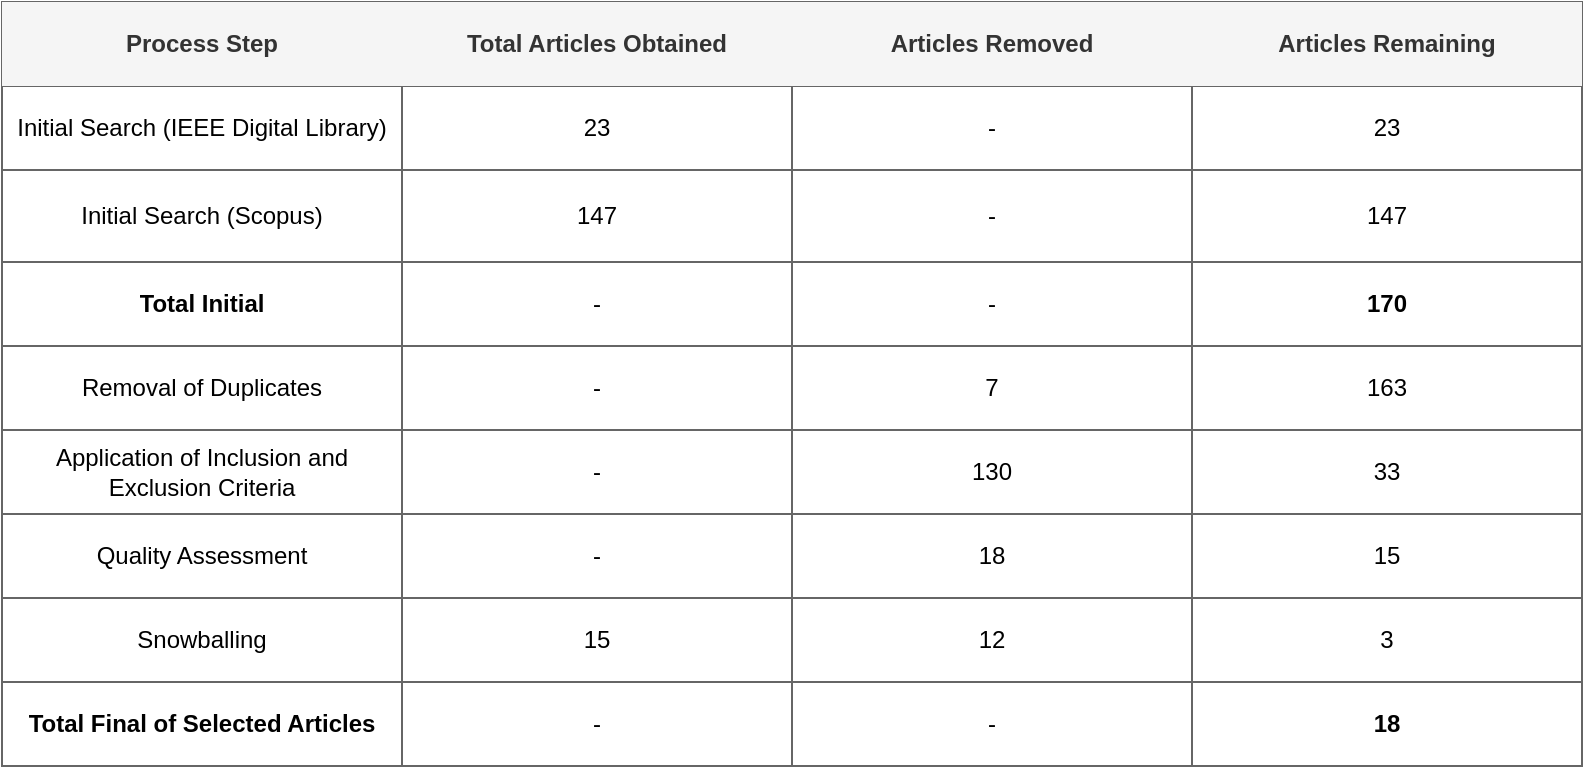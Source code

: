 <mxfile version="26.1.0">
  <diagram name="Page-1" id="bd83a815-5ea8-2e97-e5ec-87c9f400f2fa">
    <mxGraphModel dx="1909" dy="1104" grid="1" gridSize="10" guides="1" tooltips="1" connect="1" arrows="1" fold="1" page="1" pageScale="1.5" pageWidth="1169" pageHeight="826" background="none" math="0" shadow="0">
      <root>
        <mxCell id="0" style=";html=1;" />
        <mxCell id="1" style=";html=1;" parent="0" />
        <mxCell id="O6ogXb1hOBlFaWI-pdaY-1" value="" style="shape=table;startSize=0;container=1;collapsible=0;childLayout=tableLayout;strokeWidth=1;strokeColor=light-dark(#666666, #ededed);swimlaneLine=1;" vertex="1" parent="1">
          <mxGeometry x="920" y="520" width="790" height="382" as="geometry" />
        </mxCell>
        <mxCell id="O6ogXb1hOBlFaWI-pdaY-2" value="" style="shape=tableRow;horizontal=0;startSize=0;swimlaneHead=0;swimlaneBody=0;strokeColor=inherit;top=0;left=0;bottom=0;right=0;collapsible=0;dropTarget=0;fillColor=none;points=[[0,0.5],[1,0.5]];portConstraint=eastwest;" vertex="1" parent="O6ogXb1hOBlFaWI-pdaY-1">
          <mxGeometry width="790" height="42" as="geometry" />
        </mxCell>
        <mxCell id="O6ogXb1hOBlFaWI-pdaY-3" value="Process Step" style="shape=partialRectangle;html=1;whiteSpace=wrap;connectable=0;strokeColor=#666666;overflow=hidden;fillColor=#f5f5f5;top=0;left=0;bottom=0;right=0;pointerEvents=1;fontStyle=1;strokeWidth=2;fontColor=#333333;" vertex="1" parent="O6ogXb1hOBlFaWI-pdaY-2">
          <mxGeometry width="200" height="42" as="geometry">
            <mxRectangle width="200" height="42" as="alternateBounds" />
          </mxGeometry>
        </mxCell>
        <mxCell id="O6ogXb1hOBlFaWI-pdaY-4" value="Total Articles Obtained" style="shape=partialRectangle;html=1;whiteSpace=wrap;connectable=0;strokeColor=#666666;overflow=hidden;fillColor=#f5f5f5;top=0;left=0;bottom=0;right=0;pointerEvents=1;fontStyle=1;strokeWidth=2;fontColor=#333333;" vertex="1" parent="O6ogXb1hOBlFaWI-pdaY-2">
          <mxGeometry x="200" width="195" height="42" as="geometry">
            <mxRectangle width="195" height="42" as="alternateBounds" />
          </mxGeometry>
        </mxCell>
        <mxCell id="O6ogXb1hOBlFaWI-pdaY-5" value="Articles Removed" style="shape=partialRectangle;html=1;whiteSpace=wrap;connectable=0;overflow=hidden;top=0;left=0;bottom=0;right=0;pointerEvents=1;fontStyle=1;strokeWidth=2;fillColor=#f5f5f5;strokeColor=#666666;fontColor=#333333;" vertex="1" parent="O6ogXb1hOBlFaWI-pdaY-2">
          <mxGeometry x="395" width="200" height="42" as="geometry">
            <mxRectangle width="200" height="42" as="alternateBounds" />
          </mxGeometry>
        </mxCell>
        <mxCell id="O6ogXb1hOBlFaWI-pdaY-6" value="Articles Remaining" style="shape=partialRectangle;html=1;whiteSpace=wrap;connectable=0;overflow=hidden;top=0;left=0;bottom=0;right=0;pointerEvents=1;strokeWidth=2;fillColor=#f5f5f5;fontColor=#333333;strokeColor=#666666;fontStyle=1" vertex="1" parent="O6ogXb1hOBlFaWI-pdaY-2">
          <mxGeometry x="595" width="195" height="42" as="geometry">
            <mxRectangle width="195" height="42" as="alternateBounds" />
          </mxGeometry>
        </mxCell>
        <mxCell id="O6ogXb1hOBlFaWI-pdaY-7" value="" style="shape=tableRow;horizontal=0;startSize=0;swimlaneHead=0;swimlaneBody=0;strokeColor=inherit;top=0;left=0;bottom=0;right=0;collapsible=0;dropTarget=0;fillColor=none;points=[[0,0.5],[1,0.5]];portConstraint=eastwest;" vertex="1" parent="O6ogXb1hOBlFaWI-pdaY-1">
          <mxGeometry y="42" width="790" height="42" as="geometry" />
        </mxCell>
        <mxCell id="O6ogXb1hOBlFaWI-pdaY-8" value="Initial Search (IEEE Digital Library)" style="shape=partialRectangle;html=1;whiteSpace=wrap;connectable=0;strokeColor=inherit;overflow=hidden;fillColor=none;top=0;left=0;bottom=0;right=0;pointerEvents=1;" vertex="1" parent="O6ogXb1hOBlFaWI-pdaY-7">
          <mxGeometry width="200" height="42" as="geometry">
            <mxRectangle width="200" height="42" as="alternateBounds" />
          </mxGeometry>
        </mxCell>
        <mxCell id="O6ogXb1hOBlFaWI-pdaY-9" value="23" style="shape=partialRectangle;html=1;whiteSpace=wrap;connectable=0;strokeColor=inherit;overflow=hidden;fillColor=none;top=0;left=0;bottom=0;right=0;pointerEvents=1;" vertex="1" parent="O6ogXb1hOBlFaWI-pdaY-7">
          <mxGeometry x="200" width="195" height="42" as="geometry">
            <mxRectangle width="195" height="42" as="alternateBounds" />
          </mxGeometry>
        </mxCell>
        <mxCell id="O6ogXb1hOBlFaWI-pdaY-10" value="-" style="shape=partialRectangle;html=1;whiteSpace=wrap;connectable=0;strokeColor=inherit;overflow=hidden;fillColor=none;top=0;left=0;bottom=0;right=0;pointerEvents=1;" vertex="1" parent="O6ogXb1hOBlFaWI-pdaY-7">
          <mxGeometry x="395" width="200" height="42" as="geometry">
            <mxRectangle width="200" height="42" as="alternateBounds" />
          </mxGeometry>
        </mxCell>
        <mxCell id="O6ogXb1hOBlFaWI-pdaY-11" value="23" style="shape=partialRectangle;html=1;whiteSpace=wrap;connectable=0;strokeColor=inherit;overflow=hidden;fillColor=none;top=0;left=0;bottom=0;right=0;pointerEvents=1;" vertex="1" parent="O6ogXb1hOBlFaWI-pdaY-7">
          <mxGeometry x="595" width="195" height="42" as="geometry">
            <mxRectangle width="195" height="42" as="alternateBounds" />
          </mxGeometry>
        </mxCell>
        <mxCell id="O6ogXb1hOBlFaWI-pdaY-12" value="" style="shape=tableRow;horizontal=0;startSize=0;swimlaneHead=0;swimlaneBody=0;strokeColor=inherit;top=0;left=0;bottom=0;right=0;collapsible=0;dropTarget=0;fillColor=none;points=[[0,0.5],[1,0.5]];portConstraint=eastwest;" vertex="1" parent="O6ogXb1hOBlFaWI-pdaY-1">
          <mxGeometry y="84" width="790" height="46" as="geometry" />
        </mxCell>
        <mxCell id="O6ogXb1hOBlFaWI-pdaY-13" value="Initial Search (Scopus)" style="shape=partialRectangle;html=1;whiteSpace=wrap;connectable=0;strokeColor=inherit;overflow=hidden;fillColor=none;top=0;left=0;bottom=0;right=0;pointerEvents=1;" vertex="1" parent="O6ogXb1hOBlFaWI-pdaY-12">
          <mxGeometry width="200" height="46" as="geometry">
            <mxRectangle width="200" height="46" as="alternateBounds" />
          </mxGeometry>
        </mxCell>
        <mxCell id="O6ogXb1hOBlFaWI-pdaY-14" value="147" style="shape=partialRectangle;html=1;whiteSpace=wrap;connectable=0;strokeColor=inherit;overflow=hidden;fillColor=none;top=0;left=0;bottom=0;right=0;pointerEvents=1;" vertex="1" parent="O6ogXb1hOBlFaWI-pdaY-12">
          <mxGeometry x="200" width="195" height="46" as="geometry">
            <mxRectangle width="195" height="46" as="alternateBounds" />
          </mxGeometry>
        </mxCell>
        <mxCell id="O6ogXb1hOBlFaWI-pdaY-15" value="-" style="shape=partialRectangle;html=1;whiteSpace=wrap;connectable=0;strokeColor=inherit;overflow=hidden;fillColor=none;top=0;left=0;bottom=0;right=0;pointerEvents=1;" vertex="1" parent="O6ogXb1hOBlFaWI-pdaY-12">
          <mxGeometry x="395" width="200" height="46" as="geometry">
            <mxRectangle width="200" height="46" as="alternateBounds" />
          </mxGeometry>
        </mxCell>
        <mxCell id="O6ogXb1hOBlFaWI-pdaY-16" value="147" style="shape=partialRectangle;html=1;whiteSpace=wrap;connectable=0;strokeColor=inherit;overflow=hidden;fillColor=none;top=0;left=0;bottom=0;right=0;pointerEvents=1;" vertex="1" parent="O6ogXb1hOBlFaWI-pdaY-12">
          <mxGeometry x="595" width="195" height="46" as="geometry">
            <mxRectangle width="195" height="46" as="alternateBounds" />
          </mxGeometry>
        </mxCell>
        <mxCell id="O6ogXb1hOBlFaWI-pdaY-17" value="" style="shape=tableRow;horizontal=0;startSize=0;swimlaneHead=0;swimlaneBody=0;strokeColor=inherit;top=0;left=0;bottom=0;right=0;collapsible=0;dropTarget=0;fillColor=none;points=[[0,0.5],[1,0.5]];portConstraint=eastwest;" vertex="1" parent="O6ogXb1hOBlFaWI-pdaY-1">
          <mxGeometry y="130" width="790" height="42" as="geometry" />
        </mxCell>
        <mxCell id="O6ogXb1hOBlFaWI-pdaY-18" value="Total Initial" style="shape=partialRectangle;html=1;whiteSpace=wrap;connectable=0;strokeColor=inherit;overflow=hidden;fillColor=none;top=0;left=0;bottom=0;right=0;pointerEvents=1;fontStyle=1" vertex="1" parent="O6ogXb1hOBlFaWI-pdaY-17">
          <mxGeometry width="200" height="42" as="geometry">
            <mxRectangle width="200" height="42" as="alternateBounds" />
          </mxGeometry>
        </mxCell>
        <mxCell id="O6ogXb1hOBlFaWI-pdaY-19" value="-" style="shape=partialRectangle;html=1;whiteSpace=wrap;connectable=0;strokeColor=inherit;overflow=hidden;fillColor=none;top=0;left=0;bottom=0;right=0;pointerEvents=1;" vertex="1" parent="O6ogXb1hOBlFaWI-pdaY-17">
          <mxGeometry x="200" width="195" height="42" as="geometry">
            <mxRectangle width="195" height="42" as="alternateBounds" />
          </mxGeometry>
        </mxCell>
        <mxCell id="O6ogXb1hOBlFaWI-pdaY-20" value="-" style="shape=partialRectangle;html=1;whiteSpace=wrap;connectable=0;strokeColor=inherit;overflow=hidden;fillColor=none;top=0;left=0;bottom=0;right=0;pointerEvents=1;" vertex="1" parent="O6ogXb1hOBlFaWI-pdaY-17">
          <mxGeometry x="395" width="200" height="42" as="geometry">
            <mxRectangle width="200" height="42" as="alternateBounds" />
          </mxGeometry>
        </mxCell>
        <mxCell id="O6ogXb1hOBlFaWI-pdaY-21" value="170" style="shape=partialRectangle;html=1;whiteSpace=wrap;connectable=0;strokeColor=inherit;overflow=hidden;fillColor=none;top=0;left=0;bottom=0;right=0;pointerEvents=1;fontStyle=1" vertex="1" parent="O6ogXb1hOBlFaWI-pdaY-17">
          <mxGeometry x="595" width="195" height="42" as="geometry">
            <mxRectangle width="195" height="42" as="alternateBounds" />
          </mxGeometry>
        </mxCell>
        <mxCell id="O6ogXb1hOBlFaWI-pdaY-22" value="" style="shape=tableRow;horizontal=0;startSize=0;swimlaneHead=0;swimlaneBody=0;strokeColor=inherit;top=0;left=0;bottom=0;right=0;collapsible=0;dropTarget=0;fillColor=none;points=[[0,0.5],[1,0.5]];portConstraint=eastwest;" vertex="1" parent="O6ogXb1hOBlFaWI-pdaY-1">
          <mxGeometry y="172" width="790" height="42" as="geometry" />
        </mxCell>
        <mxCell id="O6ogXb1hOBlFaWI-pdaY-23" value="Removal of Duplicates" style="shape=partialRectangle;html=1;whiteSpace=wrap;connectable=0;strokeColor=inherit;overflow=hidden;fillColor=none;top=0;left=0;bottom=0;right=0;pointerEvents=1;" vertex="1" parent="O6ogXb1hOBlFaWI-pdaY-22">
          <mxGeometry width="200" height="42" as="geometry">
            <mxRectangle width="200" height="42" as="alternateBounds" />
          </mxGeometry>
        </mxCell>
        <mxCell id="O6ogXb1hOBlFaWI-pdaY-24" value="-" style="shape=partialRectangle;html=1;whiteSpace=wrap;connectable=0;strokeColor=inherit;overflow=hidden;fillColor=none;top=0;left=0;bottom=0;right=0;pointerEvents=1;" vertex="1" parent="O6ogXb1hOBlFaWI-pdaY-22">
          <mxGeometry x="200" width="195" height="42" as="geometry">
            <mxRectangle width="195" height="42" as="alternateBounds" />
          </mxGeometry>
        </mxCell>
        <mxCell id="O6ogXb1hOBlFaWI-pdaY-25" value="7" style="shape=partialRectangle;html=1;whiteSpace=wrap;connectable=0;strokeColor=inherit;overflow=hidden;fillColor=none;top=0;left=0;bottom=0;right=0;pointerEvents=1;" vertex="1" parent="O6ogXb1hOBlFaWI-pdaY-22">
          <mxGeometry x="395" width="200" height="42" as="geometry">
            <mxRectangle width="200" height="42" as="alternateBounds" />
          </mxGeometry>
        </mxCell>
        <mxCell id="O6ogXb1hOBlFaWI-pdaY-26" value="163" style="shape=partialRectangle;html=1;whiteSpace=wrap;connectable=0;strokeColor=inherit;overflow=hidden;fillColor=none;top=0;left=0;bottom=0;right=0;pointerEvents=1;" vertex="1" parent="O6ogXb1hOBlFaWI-pdaY-22">
          <mxGeometry x="595" width="195" height="42" as="geometry">
            <mxRectangle width="195" height="42" as="alternateBounds" />
          </mxGeometry>
        </mxCell>
        <mxCell id="O6ogXb1hOBlFaWI-pdaY-28" style="shape=tableRow;horizontal=0;startSize=0;swimlaneHead=0;swimlaneBody=0;strokeColor=inherit;top=0;left=0;bottom=0;right=0;collapsible=0;dropTarget=0;fillColor=none;points=[[0,0.5],[1,0.5]];portConstraint=eastwest;" vertex="1" parent="O6ogXb1hOBlFaWI-pdaY-1">
          <mxGeometry y="214" width="790" height="42" as="geometry" />
        </mxCell>
        <mxCell id="O6ogXb1hOBlFaWI-pdaY-29" value="Application of Inclusion and Exclusion Criteria" style="shape=partialRectangle;html=1;whiteSpace=wrap;connectable=0;strokeColor=inherit;overflow=hidden;fillColor=none;top=0;left=0;bottom=0;right=0;pointerEvents=1;" vertex="1" parent="O6ogXb1hOBlFaWI-pdaY-28">
          <mxGeometry width="200" height="42" as="geometry">
            <mxRectangle width="200" height="42" as="alternateBounds" />
          </mxGeometry>
        </mxCell>
        <mxCell id="O6ogXb1hOBlFaWI-pdaY-30" value="-" style="shape=partialRectangle;html=1;whiteSpace=wrap;connectable=0;strokeColor=inherit;overflow=hidden;fillColor=none;top=0;left=0;bottom=0;right=0;pointerEvents=1;" vertex="1" parent="O6ogXb1hOBlFaWI-pdaY-28">
          <mxGeometry x="200" width="195" height="42" as="geometry">
            <mxRectangle width="195" height="42" as="alternateBounds" />
          </mxGeometry>
        </mxCell>
        <mxCell id="O6ogXb1hOBlFaWI-pdaY-31" value="130" style="shape=partialRectangle;html=1;whiteSpace=wrap;connectable=0;strokeColor=inherit;overflow=hidden;fillColor=none;top=0;left=0;bottom=0;right=0;pointerEvents=1;" vertex="1" parent="O6ogXb1hOBlFaWI-pdaY-28">
          <mxGeometry x="395" width="200" height="42" as="geometry">
            <mxRectangle width="200" height="42" as="alternateBounds" />
          </mxGeometry>
        </mxCell>
        <mxCell id="O6ogXb1hOBlFaWI-pdaY-32" value="33" style="shape=partialRectangle;html=1;whiteSpace=wrap;connectable=0;strokeColor=inherit;overflow=hidden;fillColor=none;top=0;left=0;bottom=0;right=0;pointerEvents=1;" vertex="1" parent="O6ogXb1hOBlFaWI-pdaY-28">
          <mxGeometry x="595" width="195" height="42" as="geometry">
            <mxRectangle width="195" height="42" as="alternateBounds" />
          </mxGeometry>
        </mxCell>
        <mxCell id="O6ogXb1hOBlFaWI-pdaY-33" style="shape=tableRow;horizontal=0;startSize=0;swimlaneHead=0;swimlaneBody=0;strokeColor=inherit;top=0;left=0;bottom=0;right=0;collapsible=0;dropTarget=0;fillColor=none;points=[[0,0.5],[1,0.5]];portConstraint=eastwest;" vertex="1" parent="O6ogXb1hOBlFaWI-pdaY-1">
          <mxGeometry y="256" width="790" height="42" as="geometry" />
        </mxCell>
        <mxCell id="O6ogXb1hOBlFaWI-pdaY-34" value="Quality Assessment" style="shape=partialRectangle;html=1;whiteSpace=wrap;connectable=0;strokeColor=inherit;overflow=hidden;fillColor=none;top=0;left=0;bottom=0;right=0;pointerEvents=1;" vertex="1" parent="O6ogXb1hOBlFaWI-pdaY-33">
          <mxGeometry width="200" height="42" as="geometry">
            <mxRectangle width="200" height="42" as="alternateBounds" />
          </mxGeometry>
        </mxCell>
        <mxCell id="O6ogXb1hOBlFaWI-pdaY-35" value="-" style="shape=partialRectangle;html=1;whiteSpace=wrap;connectable=0;strokeColor=inherit;overflow=hidden;fillColor=none;top=0;left=0;bottom=0;right=0;pointerEvents=1;" vertex="1" parent="O6ogXb1hOBlFaWI-pdaY-33">
          <mxGeometry x="200" width="195" height="42" as="geometry">
            <mxRectangle width="195" height="42" as="alternateBounds" />
          </mxGeometry>
        </mxCell>
        <mxCell id="O6ogXb1hOBlFaWI-pdaY-36" value="18" style="shape=partialRectangle;html=1;whiteSpace=wrap;connectable=0;strokeColor=inherit;overflow=hidden;fillColor=none;top=0;left=0;bottom=0;right=0;pointerEvents=1;" vertex="1" parent="O6ogXb1hOBlFaWI-pdaY-33">
          <mxGeometry x="395" width="200" height="42" as="geometry">
            <mxRectangle width="200" height="42" as="alternateBounds" />
          </mxGeometry>
        </mxCell>
        <mxCell id="O6ogXb1hOBlFaWI-pdaY-37" value="15" style="shape=partialRectangle;html=1;whiteSpace=wrap;connectable=0;strokeColor=inherit;overflow=hidden;fillColor=none;top=0;left=0;bottom=0;right=0;pointerEvents=1;" vertex="1" parent="O6ogXb1hOBlFaWI-pdaY-33">
          <mxGeometry x="595" width="195" height="42" as="geometry">
            <mxRectangle width="195" height="42" as="alternateBounds" />
          </mxGeometry>
        </mxCell>
        <mxCell id="O6ogXb1hOBlFaWI-pdaY-38" style="shape=tableRow;horizontal=0;startSize=0;swimlaneHead=0;swimlaneBody=0;strokeColor=inherit;top=0;left=0;bottom=0;right=0;collapsible=0;dropTarget=0;fillColor=none;points=[[0,0.5],[1,0.5]];portConstraint=eastwest;" vertex="1" parent="O6ogXb1hOBlFaWI-pdaY-1">
          <mxGeometry y="298" width="790" height="42" as="geometry" />
        </mxCell>
        <mxCell id="O6ogXb1hOBlFaWI-pdaY-39" value="Snowballing" style="shape=partialRectangle;html=1;whiteSpace=wrap;connectable=0;strokeColor=inherit;overflow=hidden;fillColor=none;top=0;left=0;bottom=0;right=0;pointerEvents=1;" vertex="1" parent="O6ogXb1hOBlFaWI-pdaY-38">
          <mxGeometry width="200" height="42" as="geometry">
            <mxRectangle width="200" height="42" as="alternateBounds" />
          </mxGeometry>
        </mxCell>
        <mxCell id="O6ogXb1hOBlFaWI-pdaY-40" value="15" style="shape=partialRectangle;html=1;whiteSpace=wrap;connectable=0;strokeColor=inherit;overflow=hidden;fillColor=none;top=0;left=0;bottom=0;right=0;pointerEvents=1;" vertex="1" parent="O6ogXb1hOBlFaWI-pdaY-38">
          <mxGeometry x="200" width="195" height="42" as="geometry">
            <mxRectangle width="195" height="42" as="alternateBounds" />
          </mxGeometry>
        </mxCell>
        <mxCell id="O6ogXb1hOBlFaWI-pdaY-41" value="12" style="shape=partialRectangle;html=1;whiteSpace=wrap;connectable=0;strokeColor=inherit;overflow=hidden;fillColor=none;top=0;left=0;bottom=0;right=0;pointerEvents=1;" vertex="1" parent="O6ogXb1hOBlFaWI-pdaY-38">
          <mxGeometry x="395" width="200" height="42" as="geometry">
            <mxRectangle width="200" height="42" as="alternateBounds" />
          </mxGeometry>
        </mxCell>
        <mxCell id="O6ogXb1hOBlFaWI-pdaY-42" value="3" style="shape=partialRectangle;html=1;whiteSpace=wrap;connectable=0;strokeColor=inherit;overflow=hidden;fillColor=none;top=0;left=0;bottom=0;right=0;pointerEvents=1;" vertex="1" parent="O6ogXb1hOBlFaWI-pdaY-38">
          <mxGeometry x="595" width="195" height="42" as="geometry">
            <mxRectangle width="195" height="42" as="alternateBounds" />
          </mxGeometry>
        </mxCell>
        <mxCell id="O6ogXb1hOBlFaWI-pdaY-43" style="shape=tableRow;horizontal=0;startSize=0;swimlaneHead=0;swimlaneBody=0;strokeColor=inherit;top=0;left=0;bottom=0;right=0;collapsible=0;dropTarget=0;fillColor=none;points=[[0,0.5],[1,0.5]];portConstraint=eastwest;" vertex="1" parent="O6ogXb1hOBlFaWI-pdaY-1">
          <mxGeometry y="340" width="790" height="42" as="geometry" />
        </mxCell>
        <mxCell id="O6ogXb1hOBlFaWI-pdaY-44" value="&lt;b&gt;Total Final of Selected Articles&lt;/b&gt;" style="shape=partialRectangle;html=1;whiteSpace=wrap;connectable=0;strokeColor=inherit;overflow=hidden;fillColor=none;top=0;left=0;bottom=0;right=0;pointerEvents=1;" vertex="1" parent="O6ogXb1hOBlFaWI-pdaY-43">
          <mxGeometry width="200" height="42" as="geometry">
            <mxRectangle width="200" height="42" as="alternateBounds" />
          </mxGeometry>
        </mxCell>
        <mxCell id="O6ogXb1hOBlFaWI-pdaY-45" value="-" style="shape=partialRectangle;html=1;whiteSpace=wrap;connectable=0;strokeColor=inherit;overflow=hidden;fillColor=none;top=0;left=0;bottom=0;right=0;pointerEvents=1;" vertex="1" parent="O6ogXb1hOBlFaWI-pdaY-43">
          <mxGeometry x="200" width="195" height="42" as="geometry">
            <mxRectangle width="195" height="42" as="alternateBounds" />
          </mxGeometry>
        </mxCell>
        <mxCell id="O6ogXb1hOBlFaWI-pdaY-46" value="-" style="shape=partialRectangle;html=1;whiteSpace=wrap;connectable=0;strokeColor=inherit;overflow=hidden;fillColor=none;top=0;left=0;bottom=0;right=0;pointerEvents=1;" vertex="1" parent="O6ogXb1hOBlFaWI-pdaY-43">
          <mxGeometry x="395" width="200" height="42" as="geometry">
            <mxRectangle width="200" height="42" as="alternateBounds" />
          </mxGeometry>
        </mxCell>
        <mxCell id="O6ogXb1hOBlFaWI-pdaY-47" value="&lt;b&gt;18&lt;/b&gt;" style="shape=partialRectangle;html=1;whiteSpace=wrap;connectable=0;strokeColor=inherit;overflow=hidden;fillColor=none;top=0;left=0;bottom=0;right=0;pointerEvents=1;" vertex="1" parent="O6ogXb1hOBlFaWI-pdaY-43">
          <mxGeometry x="595" width="195" height="42" as="geometry">
            <mxRectangle width="195" height="42" as="alternateBounds" />
          </mxGeometry>
        </mxCell>
      </root>
    </mxGraphModel>
  </diagram>
</mxfile>
